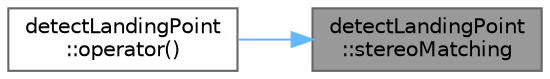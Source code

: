 digraph "detectLandingPoint::stereoMatching"
{
 // LATEX_PDF_SIZE
  bgcolor="transparent";
  edge [fontname=Helvetica,fontsize=10,labelfontname=Helvetica,labelfontsize=10];
  node [fontname=Helvetica,fontsize=10,shape=box,height=0.2,width=0.4];
  rankdir="RL";
  Node1 [id="Node000001",label="detectLandingPoint\l::stereoMatching",height=0.2,width=0.4,color="gray40", fillcolor="grey60", style="filled", fontcolor="black",tooltip=" "];
  Node1 -> Node2 [id="edge1_Node000001_Node000002",dir="back",color="steelblue1",style="solid",tooltip=" "];
  Node2 [id="Node000002",label="detectLandingPoint\l::operator()",height=0.2,width=0.4,color="grey40", fillcolor="white", style="filled",URL="$classdetect_landing_point.html#af9d827af634252fcf1369efbd00755d5",tooltip=" "];
}
